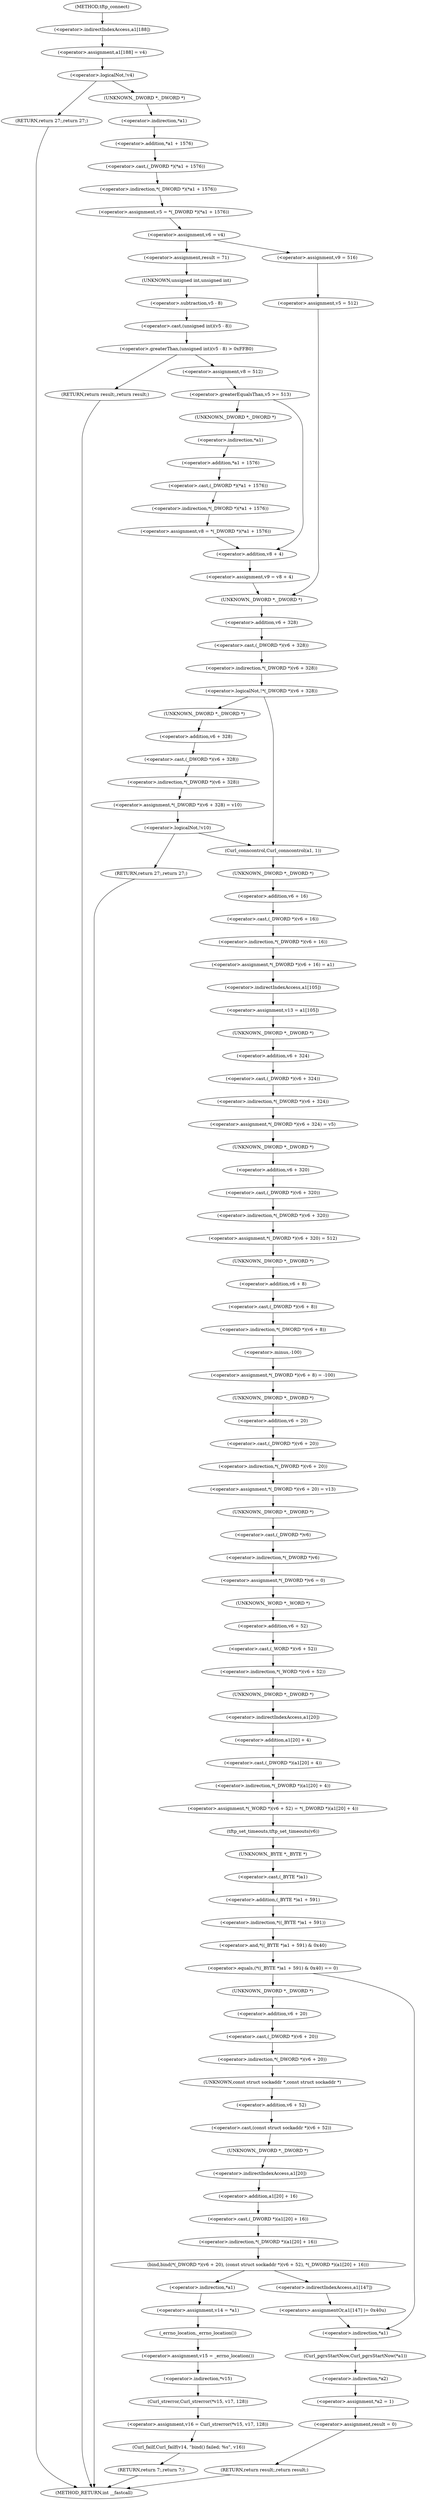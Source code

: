 digraph tftp_connect {  
"1000136" [label = "(<operator>.assignment,a1[188] = v4)" ]
"1000137" [label = "(<operator>.indirectIndexAccess,a1[188])" ]
"1000142" [label = "(<operator>.logicalNot,!v4)" ]
"1000144" [label = "(RETURN,return 27;,return 27;)" ]
"1000146" [label = "(<operator>.assignment,v5 = *(_DWORD *)(*a1 + 1576))" ]
"1000148" [label = "(<operator>.indirection,*(_DWORD *)(*a1 + 1576))" ]
"1000149" [label = "(<operator>.cast,(_DWORD *)(*a1 + 1576))" ]
"1000150" [label = "(UNKNOWN,_DWORD *,_DWORD *)" ]
"1000151" [label = "(<operator>.addition,*a1 + 1576)" ]
"1000152" [label = "(<operator>.indirection,*a1)" ]
"1000155" [label = "(<operator>.assignment,v6 = v4)" ]
"1000161" [label = "(<operator>.assignment,result = 71)" ]
"1000165" [label = "(<operator>.greaterThan,(unsigned int)(v5 - 8) > 0xFFB0)" ]
"1000166" [label = "(<operator>.cast,(unsigned int)(v5 - 8))" ]
"1000167" [label = "(UNKNOWN,unsigned int,unsigned int)" ]
"1000168" [label = "(<operator>.subtraction,v5 - 8)" ]
"1000172" [label = "(RETURN,return result;,return result;)" ]
"1000174" [label = "(<operator>.assignment,v8 = 512)" ]
"1000178" [label = "(<operator>.greaterEqualsThan,v5 >= 513)" ]
"1000181" [label = "(<operator>.assignment,v8 = *(_DWORD *)(*a1 + 1576))" ]
"1000183" [label = "(<operator>.indirection,*(_DWORD *)(*a1 + 1576))" ]
"1000184" [label = "(<operator>.cast,(_DWORD *)(*a1 + 1576))" ]
"1000185" [label = "(UNKNOWN,_DWORD *,_DWORD *)" ]
"1000186" [label = "(<operator>.addition,*a1 + 1576)" ]
"1000187" [label = "(<operator>.indirection,*a1)" ]
"1000190" [label = "(<operator>.assignment,v9 = v8 + 4)" ]
"1000192" [label = "(<operator>.addition,v8 + 4)" ]
"1000197" [label = "(<operator>.assignment,v9 = 516)" ]
"1000200" [label = "(<operator>.assignment,v5 = 512)" ]
"1000204" [label = "(<operator>.logicalNot,!*(_DWORD *)(v6 + 328))" ]
"1000205" [label = "(<operator>.indirection,*(_DWORD *)(v6 + 328))" ]
"1000206" [label = "(<operator>.cast,(_DWORD *)(v6 + 328))" ]
"1000207" [label = "(UNKNOWN,_DWORD *,_DWORD *)" ]
"1000208" [label = "(<operator>.addition,v6 + 328)" ]
"1000215" [label = "(<operator>.assignment,*(_DWORD *)(v6 + 328) = v10)" ]
"1000216" [label = "(<operator>.indirection,*(_DWORD *)(v6 + 328))" ]
"1000217" [label = "(<operator>.cast,(_DWORD *)(v6 + 328))" ]
"1000218" [label = "(UNKNOWN,_DWORD *,_DWORD *)" ]
"1000219" [label = "(<operator>.addition,v6 + 328)" ]
"1000224" [label = "(<operator>.logicalNot,!v10)" ]
"1000226" [label = "(RETURN,return 27;,return 27;)" ]
"1000229" [label = "(Curl_conncontrol,Curl_conncontrol(a1, 1))" ]
"1000232" [label = "(<operator>.assignment,*(_DWORD *)(v6 + 16) = a1)" ]
"1000233" [label = "(<operator>.indirection,*(_DWORD *)(v6 + 16))" ]
"1000234" [label = "(<operator>.cast,(_DWORD *)(v6 + 16))" ]
"1000235" [label = "(UNKNOWN,_DWORD *,_DWORD *)" ]
"1000236" [label = "(<operator>.addition,v6 + 16)" ]
"1000240" [label = "(<operator>.assignment,v13 = a1[105])" ]
"1000242" [label = "(<operator>.indirectIndexAccess,a1[105])" ]
"1000245" [label = "(<operator>.assignment,*(_DWORD *)(v6 + 324) = v5)" ]
"1000246" [label = "(<operator>.indirection,*(_DWORD *)(v6 + 324))" ]
"1000247" [label = "(<operator>.cast,(_DWORD *)(v6 + 324))" ]
"1000248" [label = "(UNKNOWN,_DWORD *,_DWORD *)" ]
"1000249" [label = "(<operator>.addition,v6 + 324)" ]
"1000253" [label = "(<operator>.assignment,*(_DWORD *)(v6 + 320) = 512)" ]
"1000254" [label = "(<operator>.indirection,*(_DWORD *)(v6 + 320))" ]
"1000255" [label = "(<operator>.cast,(_DWORD *)(v6 + 320))" ]
"1000256" [label = "(UNKNOWN,_DWORD *,_DWORD *)" ]
"1000257" [label = "(<operator>.addition,v6 + 320)" ]
"1000261" [label = "(<operator>.assignment,*(_DWORD *)(v6 + 8) = -100)" ]
"1000262" [label = "(<operator>.indirection,*(_DWORD *)(v6 + 8))" ]
"1000263" [label = "(<operator>.cast,(_DWORD *)(v6 + 8))" ]
"1000264" [label = "(UNKNOWN,_DWORD *,_DWORD *)" ]
"1000265" [label = "(<operator>.addition,v6 + 8)" ]
"1000268" [label = "(<operator>.minus,-100)" ]
"1000270" [label = "(<operator>.assignment,*(_DWORD *)(v6 + 20) = v13)" ]
"1000271" [label = "(<operator>.indirection,*(_DWORD *)(v6 + 20))" ]
"1000272" [label = "(<operator>.cast,(_DWORD *)(v6 + 20))" ]
"1000273" [label = "(UNKNOWN,_DWORD *,_DWORD *)" ]
"1000274" [label = "(<operator>.addition,v6 + 20)" ]
"1000278" [label = "(<operator>.assignment,*(_DWORD *)v6 = 0)" ]
"1000279" [label = "(<operator>.indirection,*(_DWORD *)v6)" ]
"1000280" [label = "(<operator>.cast,(_DWORD *)v6)" ]
"1000281" [label = "(UNKNOWN,_DWORD *,_DWORD *)" ]
"1000284" [label = "(<operator>.assignment,*(_WORD *)(v6 + 52) = *(_DWORD *)(a1[20] + 4))" ]
"1000285" [label = "(<operator>.indirection,*(_WORD *)(v6 + 52))" ]
"1000286" [label = "(<operator>.cast,(_WORD *)(v6 + 52))" ]
"1000287" [label = "(UNKNOWN,_WORD *,_WORD *)" ]
"1000288" [label = "(<operator>.addition,v6 + 52)" ]
"1000291" [label = "(<operator>.indirection,*(_DWORD *)(a1[20] + 4))" ]
"1000292" [label = "(<operator>.cast,(_DWORD *)(a1[20] + 4))" ]
"1000293" [label = "(UNKNOWN,_DWORD *,_DWORD *)" ]
"1000294" [label = "(<operator>.addition,a1[20] + 4)" ]
"1000295" [label = "(<operator>.indirectIndexAccess,a1[20])" ]
"1000299" [label = "(tftp_set_timeouts,tftp_set_timeouts(v6))" ]
"1000302" [label = "(<operator>.equals,(*((_BYTE *)a1 + 591) & 0x40) == 0)" ]
"1000303" [label = "(<operator>.and,*((_BYTE *)a1 + 591) & 0x40)" ]
"1000304" [label = "(<operator>.indirection,*((_BYTE *)a1 + 591))" ]
"1000305" [label = "(<operator>.addition,(_BYTE *)a1 + 591)" ]
"1000306" [label = "(<operator>.cast,(_BYTE *)a1)" ]
"1000307" [label = "(UNKNOWN,_BYTE *,_BYTE *)" ]
"1000314" [label = "(bind,bind(*(_DWORD *)(v6 + 20), (const struct sockaddr *)(v6 + 52), *(_DWORD *)(a1[20] + 16)))" ]
"1000315" [label = "(<operator>.indirection,*(_DWORD *)(v6 + 20))" ]
"1000316" [label = "(<operator>.cast,(_DWORD *)(v6 + 20))" ]
"1000317" [label = "(UNKNOWN,_DWORD *,_DWORD *)" ]
"1000318" [label = "(<operator>.addition,v6 + 20)" ]
"1000321" [label = "(<operator>.cast,(const struct sockaddr *)(v6 + 52))" ]
"1000322" [label = "(UNKNOWN,const struct sockaddr *,const struct sockaddr *)" ]
"1000323" [label = "(<operator>.addition,v6 + 52)" ]
"1000326" [label = "(<operator>.indirection,*(_DWORD *)(a1[20] + 16))" ]
"1000327" [label = "(<operator>.cast,(_DWORD *)(a1[20] + 16))" ]
"1000328" [label = "(UNKNOWN,_DWORD *,_DWORD *)" ]
"1000329" [label = "(<operator>.addition,a1[20] + 16)" ]
"1000330" [label = "(<operator>.indirectIndexAccess,a1[20])" ]
"1000335" [label = "(<operator>.assignment,v14 = *a1)" ]
"1000337" [label = "(<operator>.indirection,*a1)" ]
"1000339" [label = "(<operator>.assignment,v15 = _errno_location())" ]
"1000341" [label = "(_errno_location,_errno_location())" ]
"1000342" [label = "(<operator>.assignment,v16 = Curl_strerror(*v15, v17, 128))" ]
"1000344" [label = "(Curl_strerror,Curl_strerror(*v15, v17, 128))" ]
"1000345" [label = "(<operator>.indirection,*v15)" ]
"1000349" [label = "(Curl_failf,Curl_failf(v14, \"bind() failed; %s\", v16))" ]
"1000353" [label = "(RETURN,return 7;,return 7;)" ]
"1000355" [label = "(<operators>.assignmentOr,a1[147] |= 0x40u)" ]
"1000356" [label = "(<operator>.indirectIndexAccess,a1[147])" ]
"1000360" [label = "(Curl_pgrsStartNow,Curl_pgrsStartNow(*a1))" ]
"1000361" [label = "(<operator>.indirection,*a1)" ]
"1000363" [label = "(<operator>.assignment,*a2 = 1)" ]
"1000364" [label = "(<operator>.indirection,*a2)" ]
"1000367" [label = "(<operator>.assignment,result = 0)" ]
"1000370" [label = "(RETURN,return result;,return result;)" ]
"1000115" [label = "(METHOD,tftp_connect)" ]
"1000372" [label = "(METHOD_RETURN,int __fastcall)" ]
  "1000136" -> "1000142" 
  "1000137" -> "1000136" 
  "1000142" -> "1000144" 
  "1000142" -> "1000150" 
  "1000144" -> "1000372" 
  "1000146" -> "1000155" 
  "1000148" -> "1000146" 
  "1000149" -> "1000148" 
  "1000150" -> "1000152" 
  "1000151" -> "1000149" 
  "1000152" -> "1000151" 
  "1000155" -> "1000161" 
  "1000155" -> "1000197" 
  "1000161" -> "1000167" 
  "1000165" -> "1000172" 
  "1000165" -> "1000174" 
  "1000166" -> "1000165" 
  "1000167" -> "1000168" 
  "1000168" -> "1000166" 
  "1000172" -> "1000372" 
  "1000174" -> "1000178" 
  "1000178" -> "1000185" 
  "1000178" -> "1000192" 
  "1000181" -> "1000192" 
  "1000183" -> "1000181" 
  "1000184" -> "1000183" 
  "1000185" -> "1000187" 
  "1000186" -> "1000184" 
  "1000187" -> "1000186" 
  "1000190" -> "1000207" 
  "1000192" -> "1000190" 
  "1000197" -> "1000200" 
  "1000200" -> "1000207" 
  "1000204" -> "1000218" 
  "1000204" -> "1000229" 
  "1000205" -> "1000204" 
  "1000206" -> "1000205" 
  "1000207" -> "1000208" 
  "1000208" -> "1000206" 
  "1000215" -> "1000224" 
  "1000216" -> "1000215" 
  "1000217" -> "1000216" 
  "1000218" -> "1000219" 
  "1000219" -> "1000217" 
  "1000224" -> "1000226" 
  "1000224" -> "1000229" 
  "1000226" -> "1000372" 
  "1000229" -> "1000235" 
  "1000232" -> "1000242" 
  "1000233" -> "1000232" 
  "1000234" -> "1000233" 
  "1000235" -> "1000236" 
  "1000236" -> "1000234" 
  "1000240" -> "1000248" 
  "1000242" -> "1000240" 
  "1000245" -> "1000256" 
  "1000246" -> "1000245" 
  "1000247" -> "1000246" 
  "1000248" -> "1000249" 
  "1000249" -> "1000247" 
  "1000253" -> "1000264" 
  "1000254" -> "1000253" 
  "1000255" -> "1000254" 
  "1000256" -> "1000257" 
  "1000257" -> "1000255" 
  "1000261" -> "1000273" 
  "1000262" -> "1000268" 
  "1000263" -> "1000262" 
  "1000264" -> "1000265" 
  "1000265" -> "1000263" 
  "1000268" -> "1000261" 
  "1000270" -> "1000281" 
  "1000271" -> "1000270" 
  "1000272" -> "1000271" 
  "1000273" -> "1000274" 
  "1000274" -> "1000272" 
  "1000278" -> "1000287" 
  "1000279" -> "1000278" 
  "1000280" -> "1000279" 
  "1000281" -> "1000280" 
  "1000284" -> "1000299" 
  "1000285" -> "1000293" 
  "1000286" -> "1000285" 
  "1000287" -> "1000288" 
  "1000288" -> "1000286" 
  "1000291" -> "1000284" 
  "1000292" -> "1000291" 
  "1000293" -> "1000295" 
  "1000294" -> "1000292" 
  "1000295" -> "1000294" 
  "1000299" -> "1000307" 
  "1000302" -> "1000317" 
  "1000302" -> "1000361" 
  "1000303" -> "1000302" 
  "1000304" -> "1000303" 
  "1000305" -> "1000304" 
  "1000306" -> "1000305" 
  "1000307" -> "1000306" 
  "1000314" -> "1000337" 
  "1000314" -> "1000356" 
  "1000315" -> "1000322" 
  "1000316" -> "1000315" 
  "1000317" -> "1000318" 
  "1000318" -> "1000316" 
  "1000321" -> "1000328" 
  "1000322" -> "1000323" 
  "1000323" -> "1000321" 
  "1000326" -> "1000314" 
  "1000327" -> "1000326" 
  "1000328" -> "1000330" 
  "1000329" -> "1000327" 
  "1000330" -> "1000329" 
  "1000335" -> "1000341" 
  "1000337" -> "1000335" 
  "1000339" -> "1000345" 
  "1000341" -> "1000339" 
  "1000342" -> "1000349" 
  "1000344" -> "1000342" 
  "1000345" -> "1000344" 
  "1000349" -> "1000353" 
  "1000353" -> "1000372" 
  "1000355" -> "1000361" 
  "1000356" -> "1000355" 
  "1000360" -> "1000364" 
  "1000361" -> "1000360" 
  "1000363" -> "1000367" 
  "1000364" -> "1000363" 
  "1000367" -> "1000370" 
  "1000370" -> "1000372" 
  "1000115" -> "1000137" 
}
